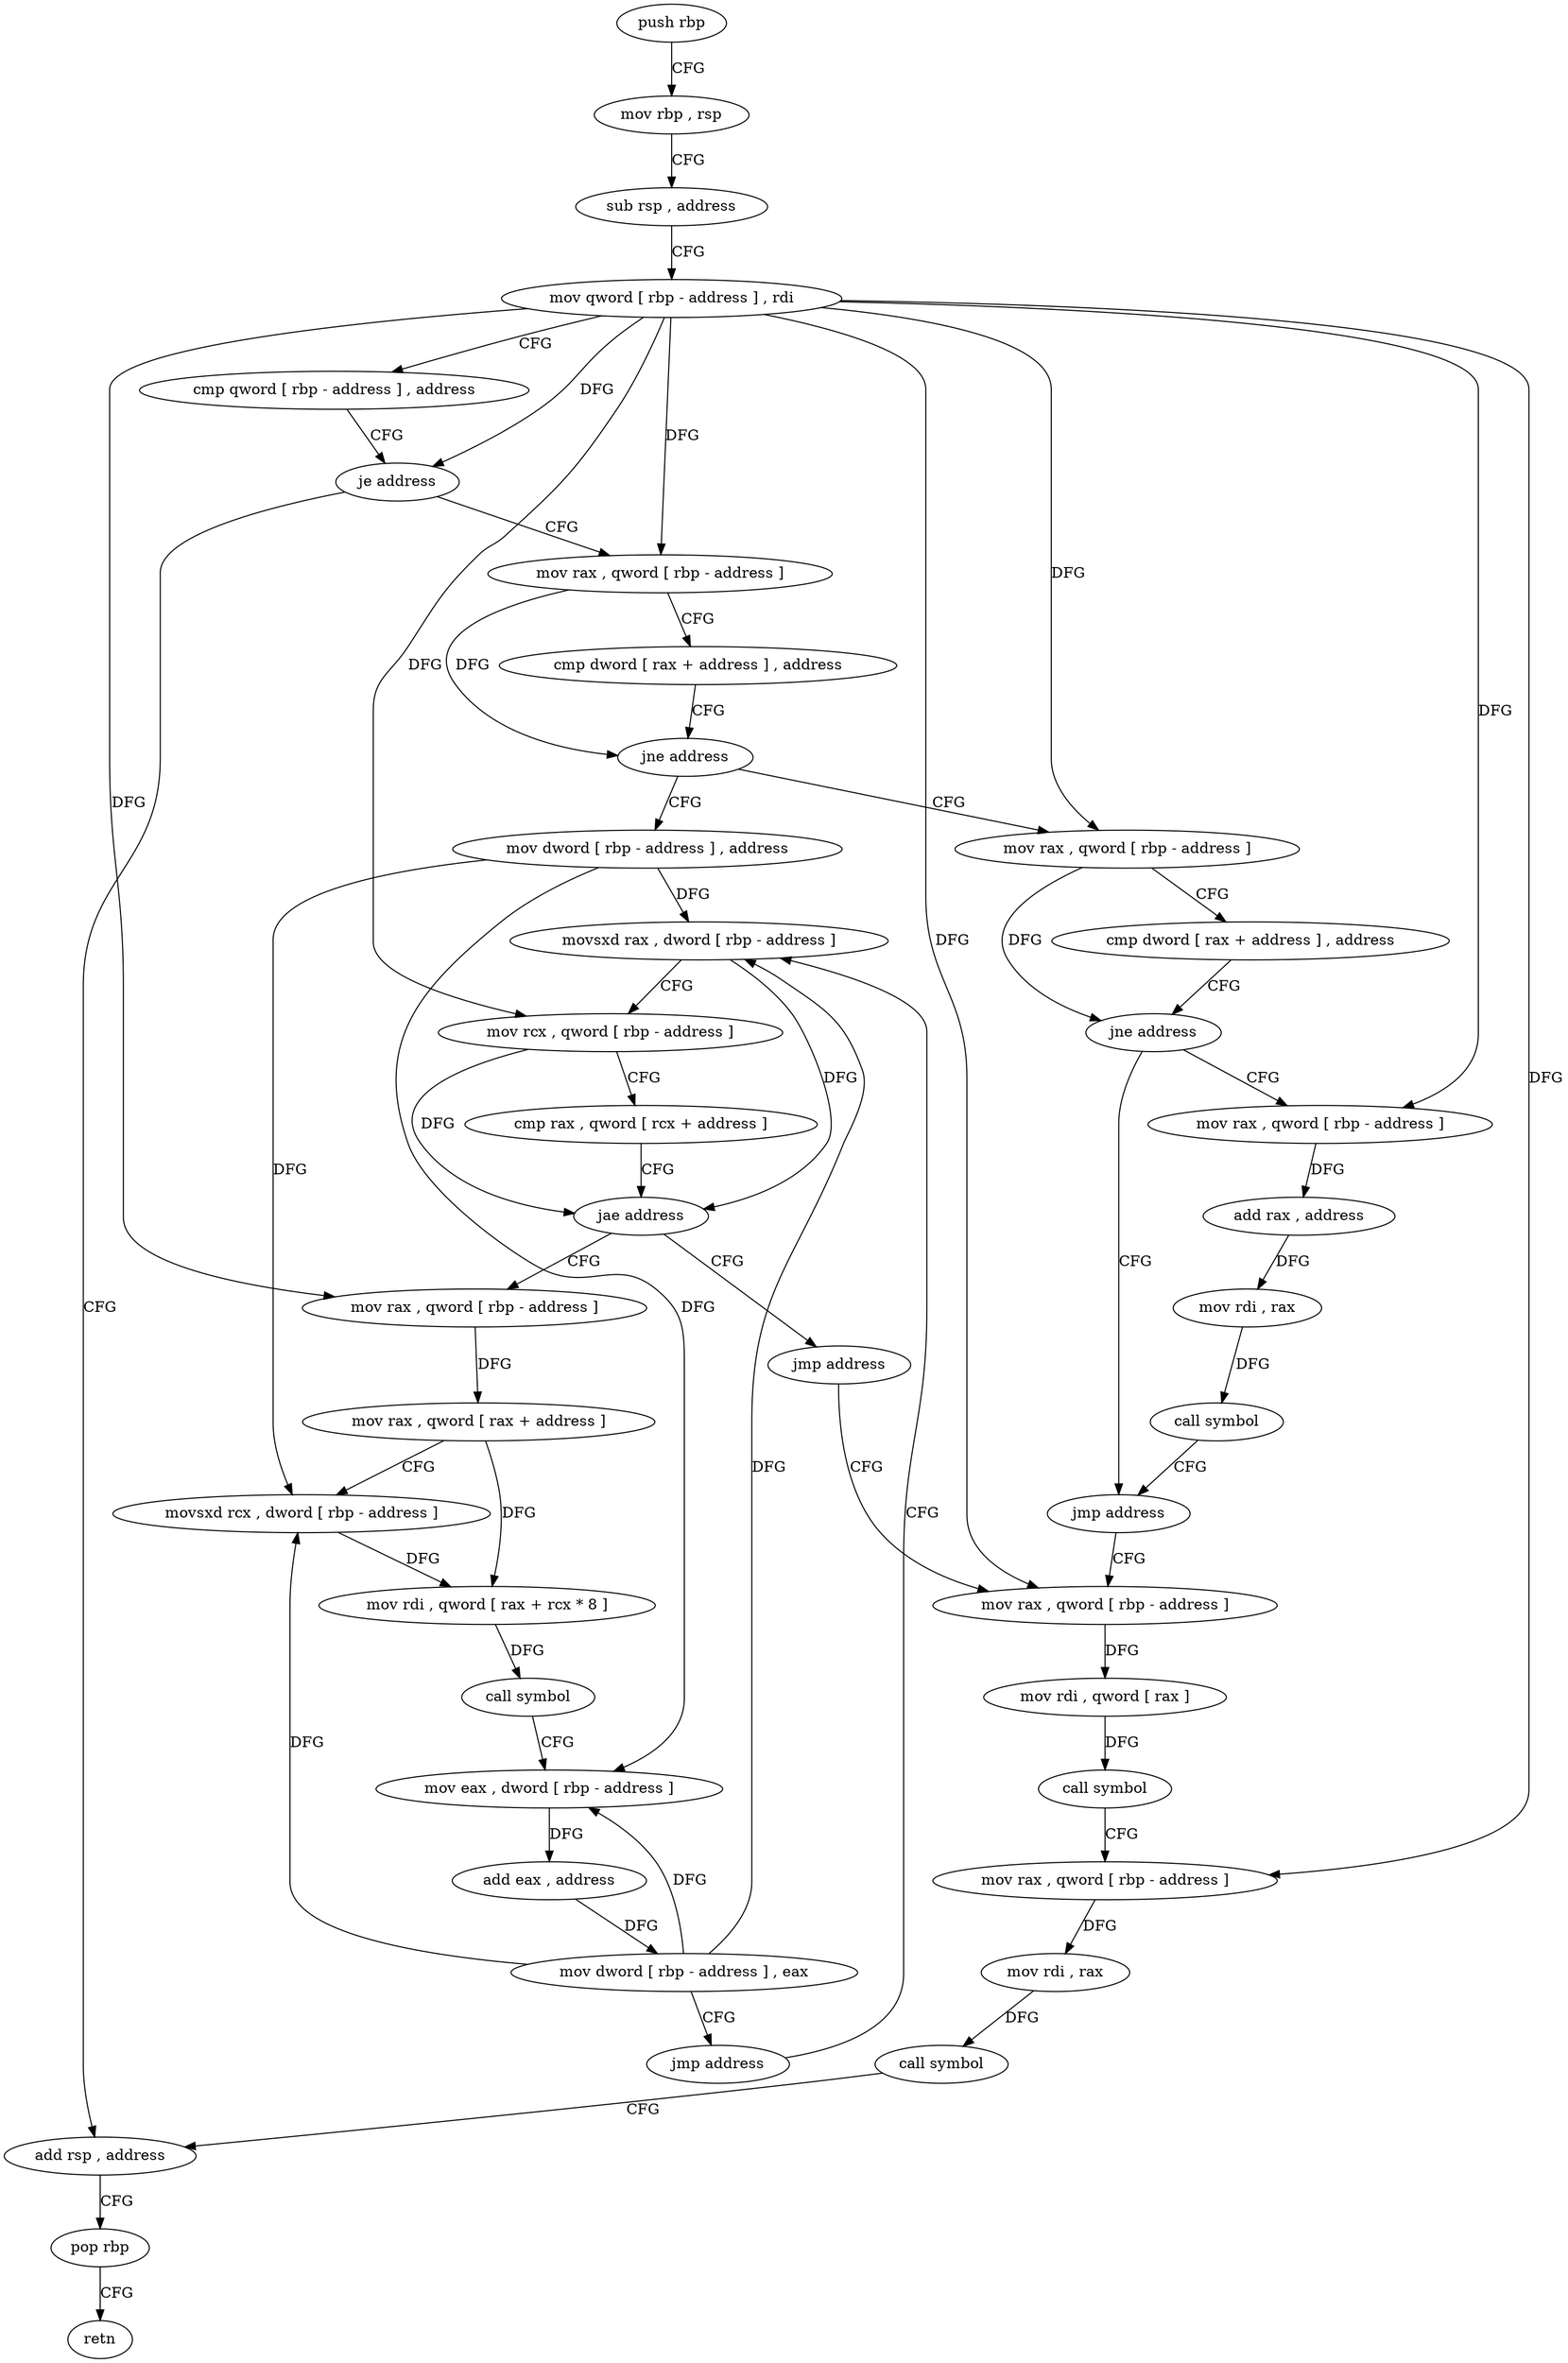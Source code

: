 digraph "func" {
"180832" [label = "push rbp" ]
"180833" [label = "mov rbp , rsp" ]
"180836" [label = "sub rsp , address" ]
"180840" [label = "mov qword [ rbp - address ] , rdi" ]
"180844" [label = "cmp qword [ rbp - address ] , address" ]
"180849" [label = "je address" ]
"180995" [label = "add rsp , address" ]
"180855" [label = "mov rax , qword [ rbp - address ]" ]
"180999" [label = "pop rbp" ]
"181000" [label = "retn" ]
"180859" [label = "cmp dword [ rax + address ] , address" ]
"180863" [label = "jne address" ]
"180934" [label = "mov rax , qword [ rbp - address ]" ]
"180869" [label = "mov dword [ rbp - address ] , address" ]
"180938" [label = "cmp dword [ rax + address ] , address" ]
"180942" [label = "jne address" ]
"180966" [label = "jmp address" ]
"180948" [label = "mov rax , qword [ rbp - address ]" ]
"180876" [label = "movsxd rax , dword [ rbp - address ]" ]
"180971" [label = "mov rax , qword [ rbp - address ]" ]
"180952" [label = "add rax , address" ]
"180958" [label = "mov rdi , rax" ]
"180961" [label = "call symbol" ]
"180929" [label = "jmp address" ]
"180894" [label = "mov rax , qword [ rbp - address ]" ]
"180898" [label = "mov rax , qword [ rax + address ]" ]
"180902" [label = "movsxd rcx , dword [ rbp - address ]" ]
"180906" [label = "mov rdi , qword [ rax + rcx * 8 ]" ]
"180910" [label = "call symbol" ]
"180915" [label = "mov eax , dword [ rbp - address ]" ]
"180918" [label = "add eax , address" ]
"180921" [label = "mov dword [ rbp - address ] , eax" ]
"180924" [label = "jmp address" ]
"180975" [label = "mov rdi , qword [ rax ]" ]
"180978" [label = "call symbol" ]
"180983" [label = "mov rax , qword [ rbp - address ]" ]
"180987" [label = "mov rdi , rax" ]
"180990" [label = "call symbol" ]
"180880" [label = "mov rcx , qword [ rbp - address ]" ]
"180884" [label = "cmp rax , qword [ rcx + address ]" ]
"180888" [label = "jae address" ]
"180832" -> "180833" [ label = "CFG" ]
"180833" -> "180836" [ label = "CFG" ]
"180836" -> "180840" [ label = "CFG" ]
"180840" -> "180844" [ label = "CFG" ]
"180840" -> "180849" [ label = "DFG" ]
"180840" -> "180855" [ label = "DFG" ]
"180840" -> "180934" [ label = "DFG" ]
"180840" -> "180948" [ label = "DFG" ]
"180840" -> "180880" [ label = "DFG" ]
"180840" -> "180971" [ label = "DFG" ]
"180840" -> "180983" [ label = "DFG" ]
"180840" -> "180894" [ label = "DFG" ]
"180844" -> "180849" [ label = "CFG" ]
"180849" -> "180995" [ label = "CFG" ]
"180849" -> "180855" [ label = "CFG" ]
"180995" -> "180999" [ label = "CFG" ]
"180855" -> "180859" [ label = "CFG" ]
"180855" -> "180863" [ label = "DFG" ]
"180999" -> "181000" [ label = "CFG" ]
"180859" -> "180863" [ label = "CFG" ]
"180863" -> "180934" [ label = "CFG" ]
"180863" -> "180869" [ label = "CFG" ]
"180934" -> "180938" [ label = "CFG" ]
"180934" -> "180942" [ label = "DFG" ]
"180869" -> "180876" [ label = "DFG" ]
"180869" -> "180902" [ label = "DFG" ]
"180869" -> "180915" [ label = "DFG" ]
"180938" -> "180942" [ label = "CFG" ]
"180942" -> "180966" [ label = "CFG" ]
"180942" -> "180948" [ label = "CFG" ]
"180966" -> "180971" [ label = "CFG" ]
"180948" -> "180952" [ label = "DFG" ]
"180876" -> "180880" [ label = "CFG" ]
"180876" -> "180888" [ label = "DFG" ]
"180971" -> "180975" [ label = "DFG" ]
"180952" -> "180958" [ label = "DFG" ]
"180958" -> "180961" [ label = "DFG" ]
"180961" -> "180966" [ label = "CFG" ]
"180929" -> "180971" [ label = "CFG" ]
"180894" -> "180898" [ label = "DFG" ]
"180898" -> "180902" [ label = "CFG" ]
"180898" -> "180906" [ label = "DFG" ]
"180902" -> "180906" [ label = "DFG" ]
"180906" -> "180910" [ label = "DFG" ]
"180910" -> "180915" [ label = "CFG" ]
"180915" -> "180918" [ label = "DFG" ]
"180918" -> "180921" [ label = "DFG" ]
"180921" -> "180924" [ label = "CFG" ]
"180921" -> "180876" [ label = "DFG" ]
"180921" -> "180902" [ label = "DFG" ]
"180921" -> "180915" [ label = "DFG" ]
"180924" -> "180876" [ label = "CFG" ]
"180975" -> "180978" [ label = "DFG" ]
"180978" -> "180983" [ label = "CFG" ]
"180983" -> "180987" [ label = "DFG" ]
"180987" -> "180990" [ label = "DFG" ]
"180990" -> "180995" [ label = "CFG" ]
"180880" -> "180884" [ label = "CFG" ]
"180880" -> "180888" [ label = "DFG" ]
"180884" -> "180888" [ label = "CFG" ]
"180888" -> "180929" [ label = "CFG" ]
"180888" -> "180894" [ label = "CFG" ]
}
